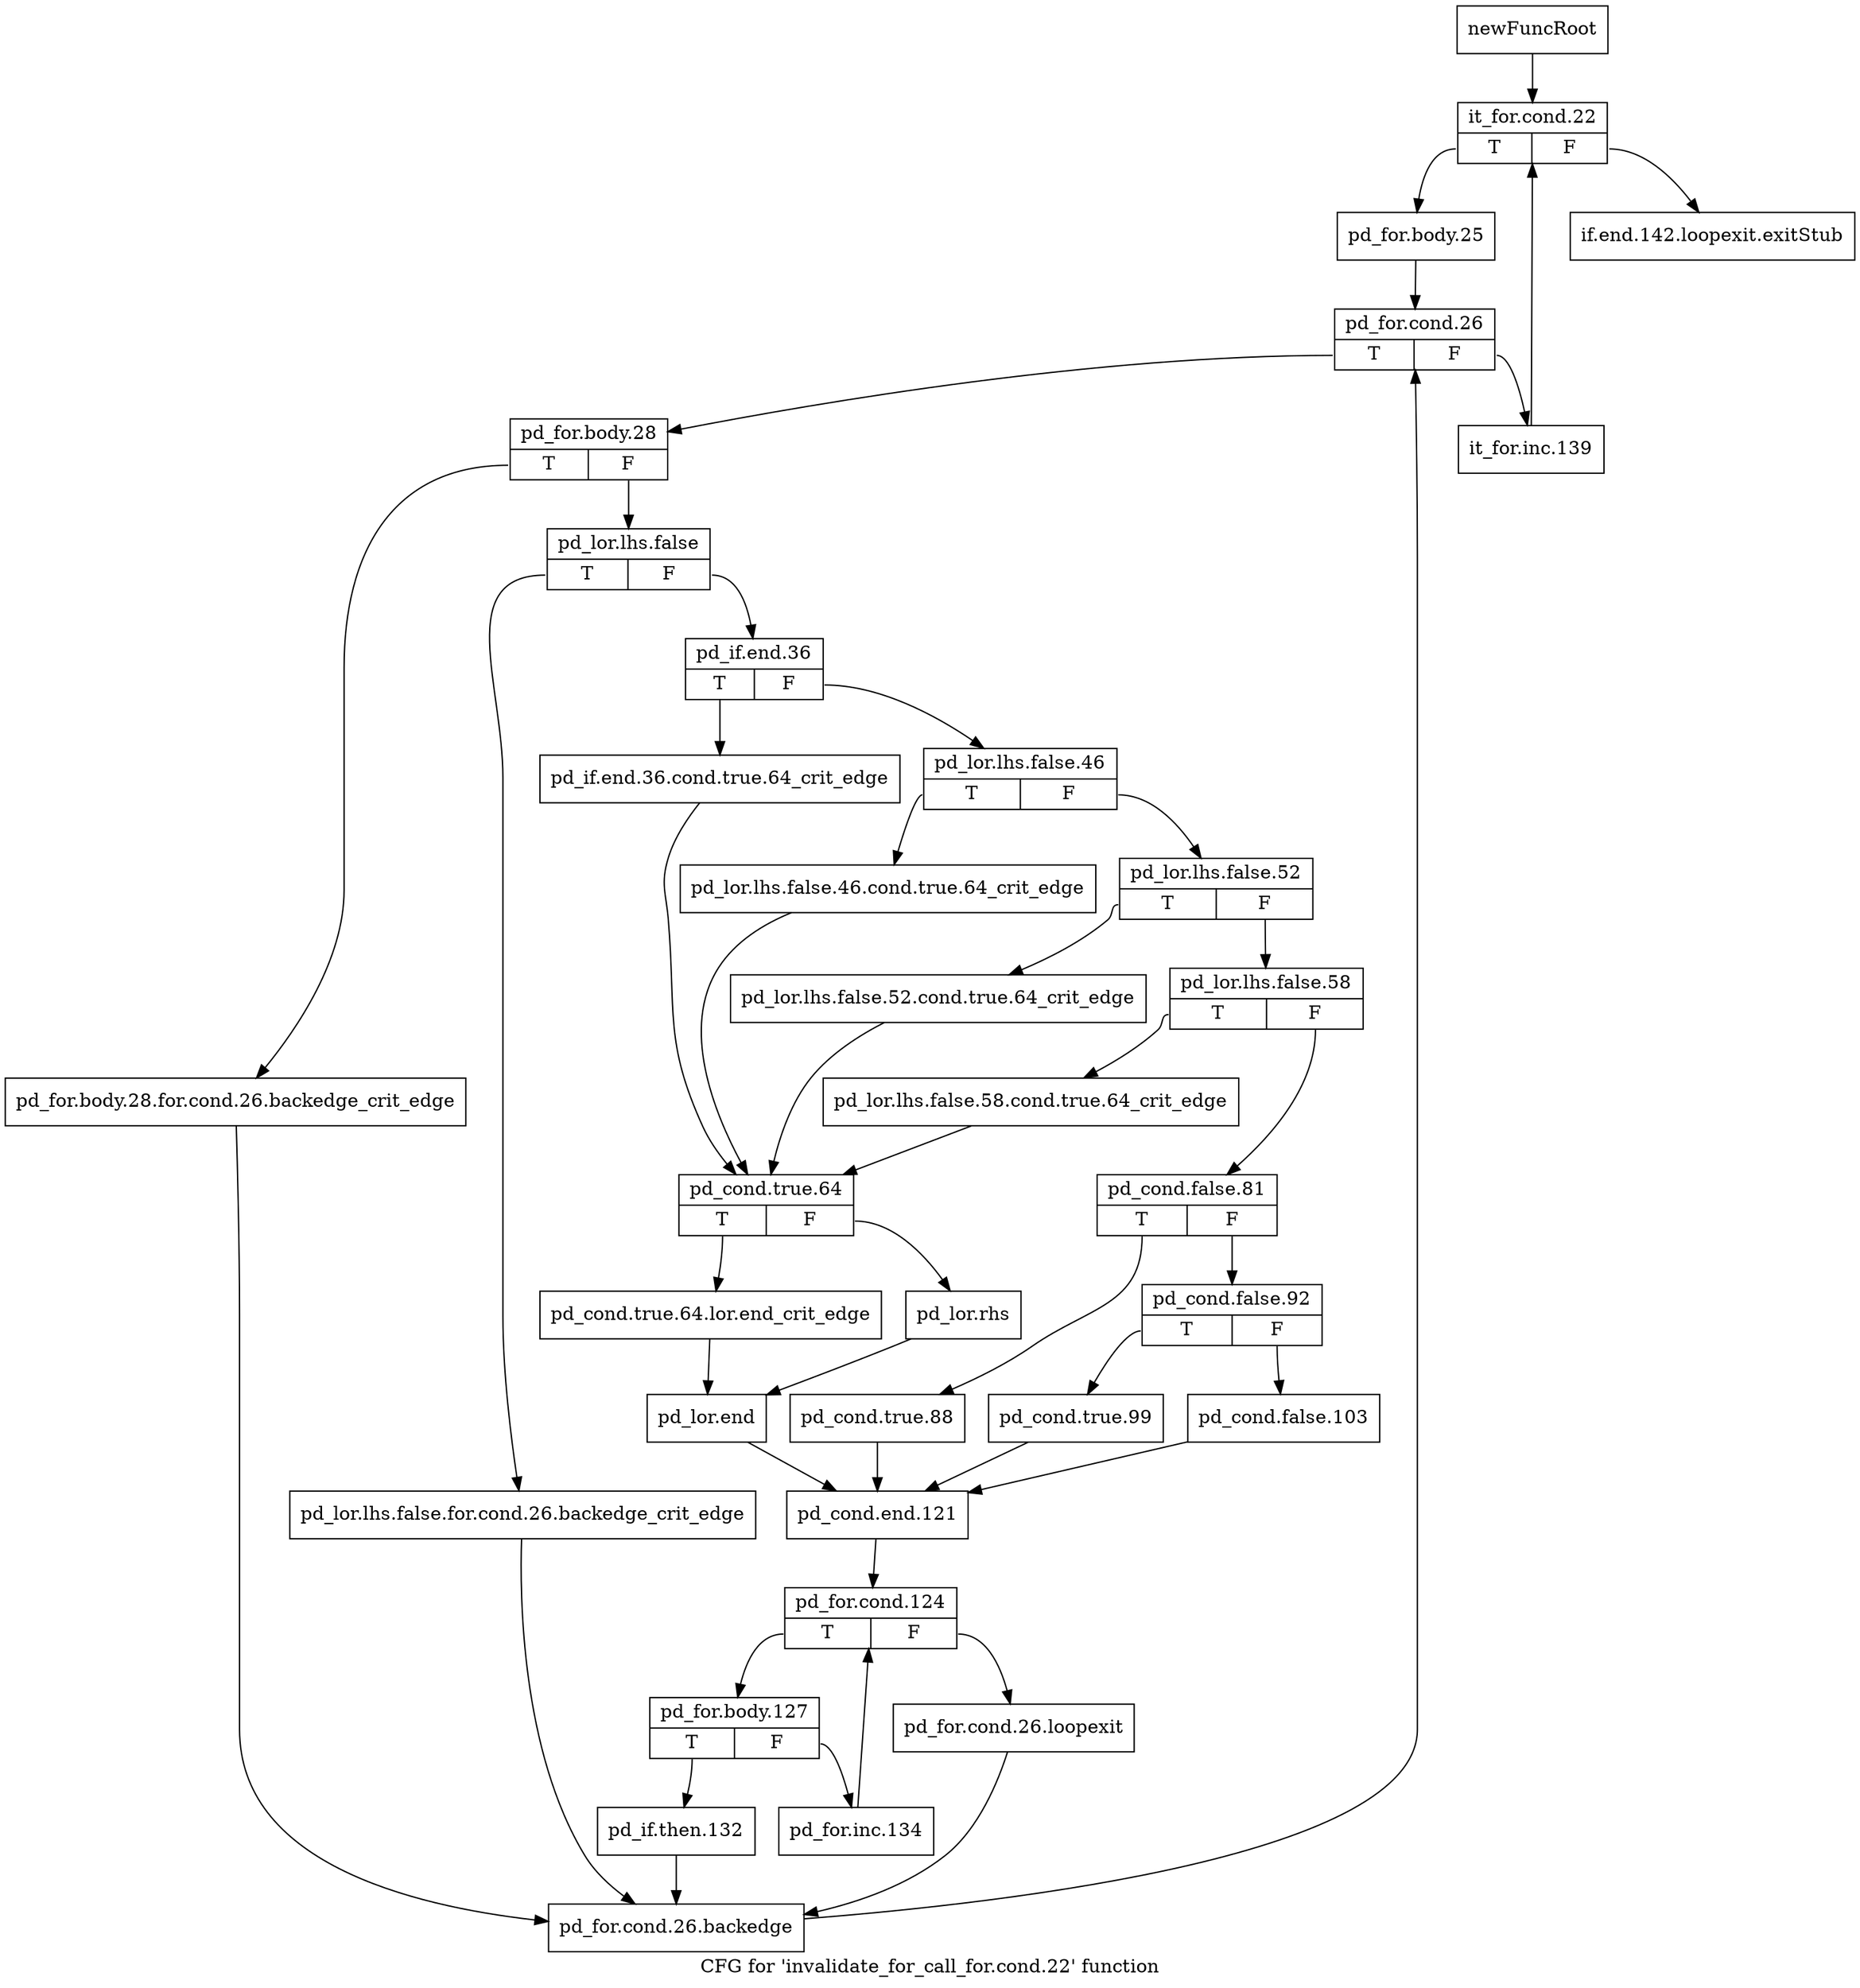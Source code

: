 digraph "CFG for 'invalidate_for_call_for.cond.22' function" {
	label="CFG for 'invalidate_for_call_for.cond.22' function";

	Node0xa9b0230 [shape=record,label="{newFuncRoot}"];
	Node0xa9b0230 -> Node0xa9ad410;
	Node0xa9ad3c0 [shape=record,label="{if.end.142.loopexit.exitStub}"];
	Node0xa9ad410 [shape=record,label="{it_for.cond.22|{<s0>T|<s1>F}}"];
	Node0xa9ad410:s0 -> Node0xa9b0b60;
	Node0xa9ad410:s1 -> Node0xa9ad3c0;
	Node0xa9b0b60 [shape=record,label="{pd_for.body.25}"];
	Node0xa9b0b60 -> Node0xa9b0bb0;
	Node0xa9b0bb0 [shape=record,label="{pd_for.cond.26|{<s0>T|<s1>F}}"];
	Node0xa9b0bb0:s0 -> Node0xa9b0c50;
	Node0xa9b0bb0:s1 -> Node0xa9b0c00;
	Node0xa9b0c00 [shape=record,label="{it_for.inc.139}"];
	Node0xa9b0c00 -> Node0xa9ad410;
	Node0xa9b0c50 [shape=record,label="{pd_for.body.28|{<s0>T|<s1>F}}"];
	Node0xa9b0c50:s0 -> Node0xa9b1470;
	Node0xa9b0c50:s1 -> Node0xa9b0ca0;
	Node0xa9b0ca0 [shape=record,label="{pd_lor.lhs.false|{<s0>T|<s1>F}}"];
	Node0xa9b0ca0:s0 -> Node0xa9b1420;
	Node0xa9b0ca0:s1 -> Node0xa9b0cf0;
	Node0xa9b0cf0 [shape=record,label="{pd_if.end.36|{<s0>T|<s1>F}}"];
	Node0xa9b0cf0:s0 -> Node0xa9b10b0;
	Node0xa9b0cf0:s1 -> Node0xa9b0d40;
	Node0xa9b0d40 [shape=record,label="{pd_lor.lhs.false.46|{<s0>T|<s1>F}}"];
	Node0xa9b0d40:s0 -> Node0xa9b1060;
	Node0xa9b0d40:s1 -> Node0xa9b0d90;
	Node0xa9b0d90 [shape=record,label="{pd_lor.lhs.false.52|{<s0>T|<s1>F}}"];
	Node0xa9b0d90:s0 -> Node0xa9b1010;
	Node0xa9b0d90:s1 -> Node0xa9b0de0;
	Node0xa9b0de0 [shape=record,label="{pd_lor.lhs.false.58|{<s0>T|<s1>F}}"];
	Node0xa9b0de0:s0 -> Node0xa9b0fc0;
	Node0xa9b0de0:s1 -> Node0xa9b0e30;
	Node0xa9b0e30 [shape=record,label="{pd_cond.false.81|{<s0>T|<s1>F}}"];
	Node0xa9b0e30:s0 -> Node0xa9b0f70;
	Node0xa9b0e30:s1 -> Node0xa9b0e80;
	Node0xa9b0e80 [shape=record,label="{pd_cond.false.92|{<s0>T|<s1>F}}"];
	Node0xa9b0e80:s0 -> Node0xa9b0f20;
	Node0xa9b0e80:s1 -> Node0xa9b0ed0;
	Node0xa9b0ed0 [shape=record,label="{pd_cond.false.103}"];
	Node0xa9b0ed0 -> Node0xa9b1240;
	Node0xa9b0f20 [shape=record,label="{pd_cond.true.99}"];
	Node0xa9b0f20 -> Node0xa9b1240;
	Node0xa9b0f70 [shape=record,label="{pd_cond.true.88}"];
	Node0xa9b0f70 -> Node0xa9b1240;
	Node0xa9b0fc0 [shape=record,label="{pd_lor.lhs.false.58.cond.true.64_crit_edge}"];
	Node0xa9b0fc0 -> Node0xa9b1100;
	Node0xa9b1010 [shape=record,label="{pd_lor.lhs.false.52.cond.true.64_crit_edge}"];
	Node0xa9b1010 -> Node0xa9b1100;
	Node0xa9b1060 [shape=record,label="{pd_lor.lhs.false.46.cond.true.64_crit_edge}"];
	Node0xa9b1060 -> Node0xa9b1100;
	Node0xa9b10b0 [shape=record,label="{pd_if.end.36.cond.true.64_crit_edge}"];
	Node0xa9b10b0 -> Node0xa9b1100;
	Node0xa9b1100 [shape=record,label="{pd_cond.true.64|{<s0>T|<s1>F}}"];
	Node0xa9b1100:s0 -> Node0xa9b11a0;
	Node0xa9b1100:s1 -> Node0xa9b1150;
	Node0xa9b1150 [shape=record,label="{pd_lor.rhs}"];
	Node0xa9b1150 -> Node0xa9b11f0;
	Node0xa9b11a0 [shape=record,label="{pd_cond.true.64.lor.end_crit_edge}"];
	Node0xa9b11a0 -> Node0xa9b11f0;
	Node0xa9b11f0 [shape=record,label="{pd_lor.end}"];
	Node0xa9b11f0 -> Node0xa9b1240;
	Node0xa9b1240 [shape=record,label="{pd_cond.end.121}"];
	Node0xa9b1240 -> Node0xa9b1290;
	Node0xa9b1290 [shape=record,label="{pd_for.cond.124|{<s0>T|<s1>F}}"];
	Node0xa9b1290:s0 -> Node0xa9b1330;
	Node0xa9b1290:s1 -> Node0xa9b12e0;
	Node0xa9b12e0 [shape=record,label="{pd_for.cond.26.loopexit}"];
	Node0xa9b12e0 -> Node0xa9b14c0;
	Node0xa9b1330 [shape=record,label="{pd_for.body.127|{<s0>T|<s1>F}}"];
	Node0xa9b1330:s0 -> Node0xa9b13d0;
	Node0xa9b1330:s1 -> Node0xa9b1380;
	Node0xa9b1380 [shape=record,label="{pd_for.inc.134}"];
	Node0xa9b1380 -> Node0xa9b1290;
	Node0xa9b13d0 [shape=record,label="{pd_if.then.132}"];
	Node0xa9b13d0 -> Node0xa9b14c0;
	Node0xa9b1420 [shape=record,label="{pd_lor.lhs.false.for.cond.26.backedge_crit_edge}"];
	Node0xa9b1420 -> Node0xa9b14c0;
	Node0xa9b1470 [shape=record,label="{pd_for.body.28.for.cond.26.backedge_crit_edge}"];
	Node0xa9b1470 -> Node0xa9b14c0;
	Node0xa9b14c0 [shape=record,label="{pd_for.cond.26.backedge}"];
	Node0xa9b14c0 -> Node0xa9b0bb0;
}
